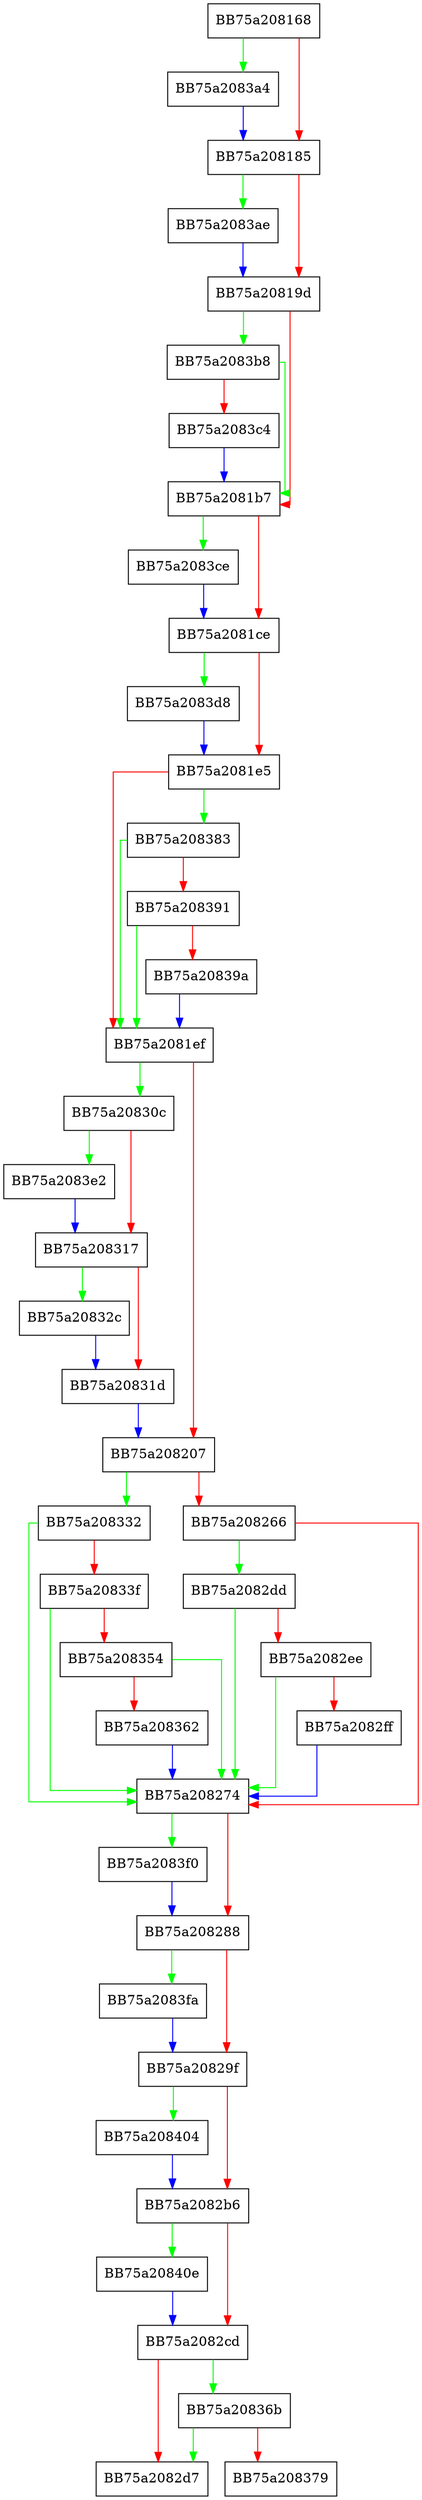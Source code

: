 digraph UpdateReverse {
  node [shape="box"];
  graph [splines=ortho];
  BB75a208168 -> BB75a2083a4 [color="green"];
  BB75a208168 -> BB75a208185 [color="red"];
  BB75a208185 -> BB75a2083ae [color="green"];
  BB75a208185 -> BB75a20819d [color="red"];
  BB75a20819d -> BB75a2083b8 [color="green"];
  BB75a20819d -> BB75a2081b7 [color="red"];
  BB75a2081b7 -> BB75a2083ce [color="green"];
  BB75a2081b7 -> BB75a2081ce [color="red"];
  BB75a2081ce -> BB75a2083d8 [color="green"];
  BB75a2081ce -> BB75a2081e5 [color="red"];
  BB75a2081e5 -> BB75a208383 [color="green"];
  BB75a2081e5 -> BB75a2081ef [color="red"];
  BB75a2081ef -> BB75a20830c [color="green"];
  BB75a2081ef -> BB75a208207 [color="red"];
  BB75a208207 -> BB75a208332 [color="green"];
  BB75a208207 -> BB75a208266 [color="red"];
  BB75a208266 -> BB75a2082dd [color="green"];
  BB75a208266 -> BB75a208274 [color="red"];
  BB75a208274 -> BB75a2083f0 [color="green"];
  BB75a208274 -> BB75a208288 [color="red"];
  BB75a208288 -> BB75a2083fa [color="green"];
  BB75a208288 -> BB75a20829f [color="red"];
  BB75a20829f -> BB75a208404 [color="green"];
  BB75a20829f -> BB75a2082b6 [color="red"];
  BB75a2082b6 -> BB75a20840e [color="green"];
  BB75a2082b6 -> BB75a2082cd [color="red"];
  BB75a2082cd -> BB75a20836b [color="green"];
  BB75a2082cd -> BB75a2082d7 [color="red"];
  BB75a2082dd -> BB75a208274 [color="green"];
  BB75a2082dd -> BB75a2082ee [color="red"];
  BB75a2082ee -> BB75a208274 [color="green"];
  BB75a2082ee -> BB75a2082ff [color="red"];
  BB75a2082ff -> BB75a208274 [color="blue"];
  BB75a20830c -> BB75a2083e2 [color="green"];
  BB75a20830c -> BB75a208317 [color="red"];
  BB75a208317 -> BB75a20832c [color="green"];
  BB75a208317 -> BB75a20831d [color="red"];
  BB75a20831d -> BB75a208207 [color="blue"];
  BB75a20832c -> BB75a20831d [color="blue"];
  BB75a208332 -> BB75a208274 [color="green"];
  BB75a208332 -> BB75a20833f [color="red"];
  BB75a20833f -> BB75a208274 [color="green"];
  BB75a20833f -> BB75a208354 [color="red"];
  BB75a208354 -> BB75a208274 [color="green"];
  BB75a208354 -> BB75a208362 [color="red"];
  BB75a208362 -> BB75a208274 [color="blue"];
  BB75a20836b -> BB75a2082d7 [color="green"];
  BB75a20836b -> BB75a208379 [color="red"];
  BB75a208383 -> BB75a2081ef [color="green"];
  BB75a208383 -> BB75a208391 [color="red"];
  BB75a208391 -> BB75a2081ef [color="green"];
  BB75a208391 -> BB75a20839a [color="red"];
  BB75a20839a -> BB75a2081ef [color="blue"];
  BB75a2083a4 -> BB75a208185 [color="blue"];
  BB75a2083ae -> BB75a20819d [color="blue"];
  BB75a2083b8 -> BB75a2081b7 [color="green"];
  BB75a2083b8 -> BB75a2083c4 [color="red"];
  BB75a2083c4 -> BB75a2081b7 [color="blue"];
  BB75a2083ce -> BB75a2081ce [color="blue"];
  BB75a2083d8 -> BB75a2081e5 [color="blue"];
  BB75a2083e2 -> BB75a208317 [color="blue"];
  BB75a2083f0 -> BB75a208288 [color="blue"];
  BB75a2083fa -> BB75a20829f [color="blue"];
  BB75a208404 -> BB75a2082b6 [color="blue"];
  BB75a20840e -> BB75a2082cd [color="blue"];
}